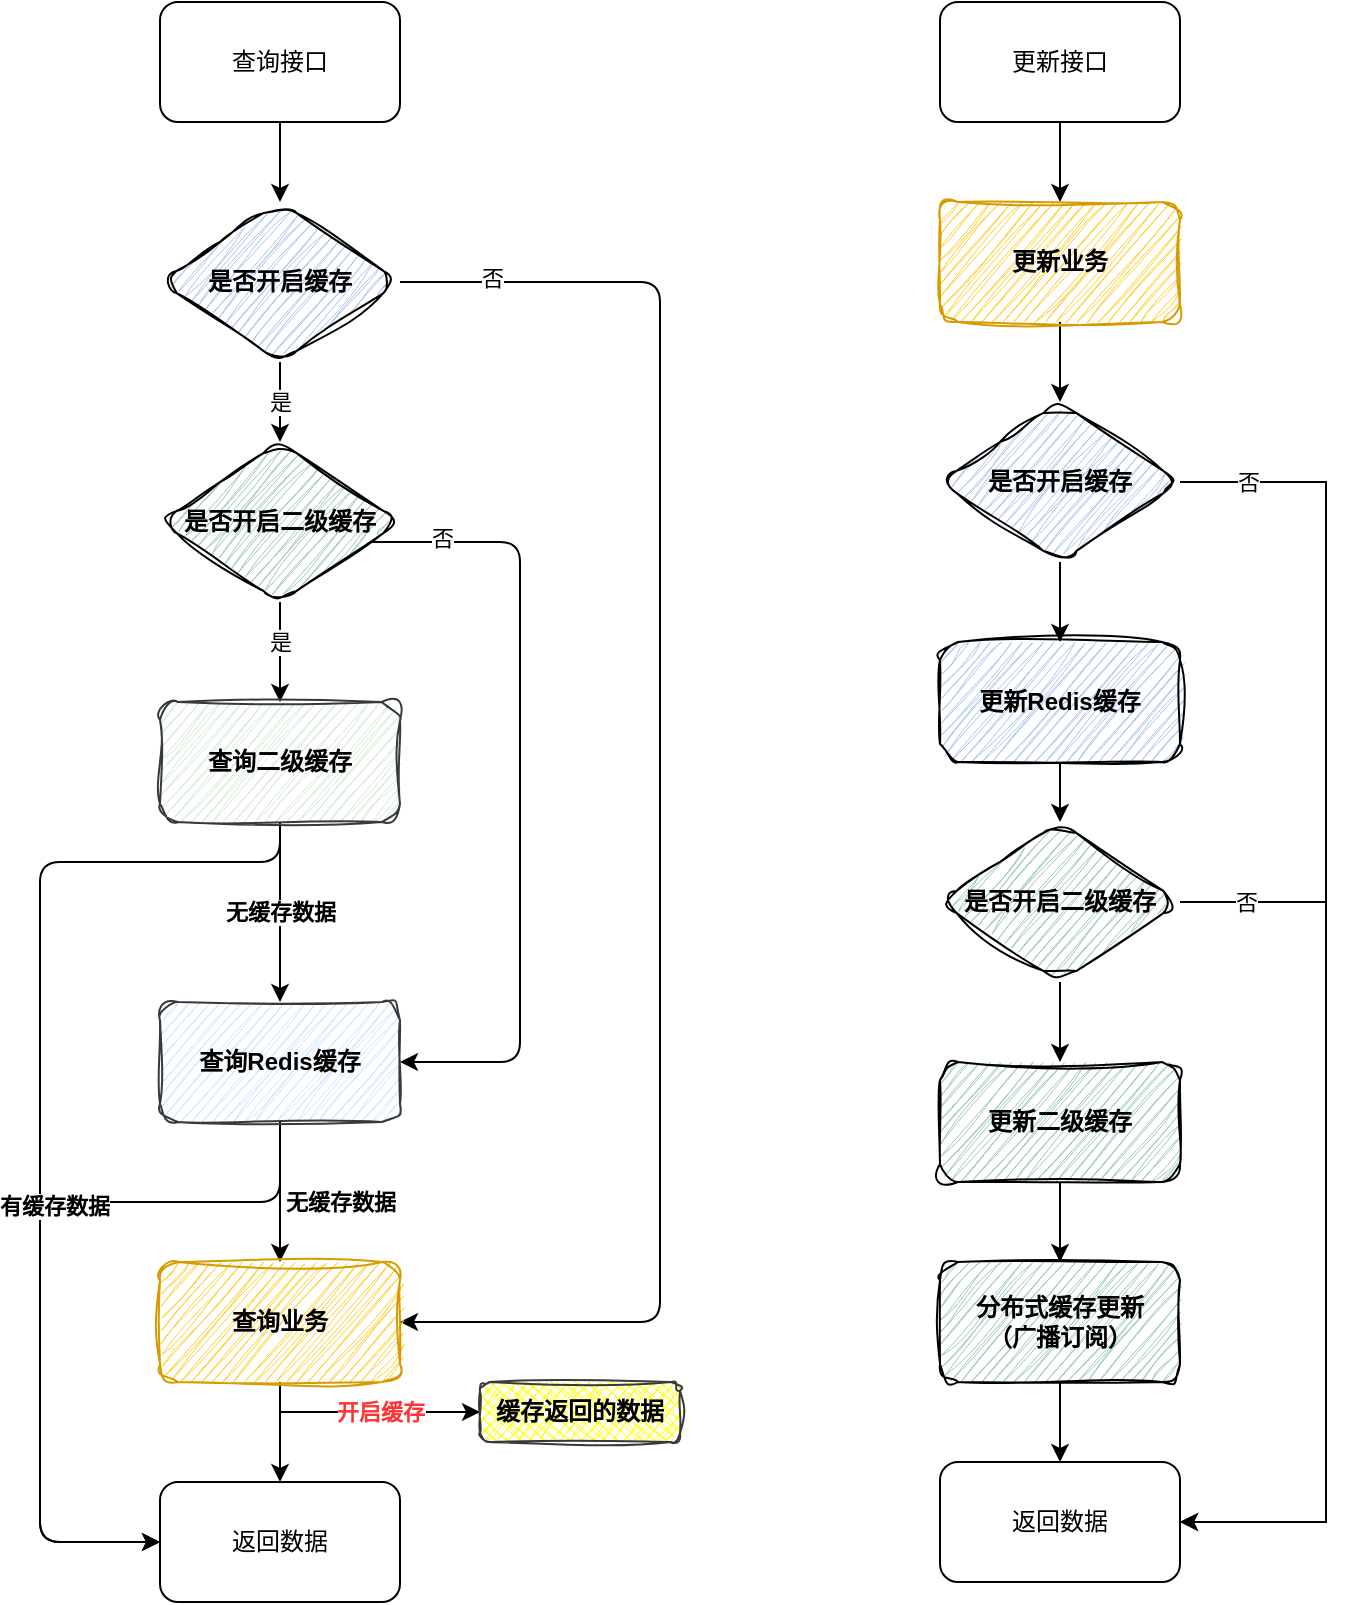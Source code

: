 <mxfile version="21.2.1" type="device">
  <diagram name="第 1 页" id="4fhVYQqLBI0pLXZjWB6o">
    <mxGraphModel dx="1430" dy="935" grid="1" gridSize="10" guides="1" tooltips="1" connect="1" arrows="1" fold="1" page="1" pageScale="1" pageWidth="827" pageHeight="1169" math="0" shadow="0">
      <root>
        <mxCell id="0" />
        <mxCell id="1" parent="0" />
        <mxCell id="K2NCRabXYJqXPWhtuIBi-7" value="" style="edgeStyle=orthogonalEdgeStyle;rounded=0;orthogonalLoop=1;jettySize=auto;html=1;" edge="1" parent="1" source="K2NCRabXYJqXPWhtuIBi-1" target="K2NCRabXYJqXPWhtuIBi-6">
          <mxGeometry relative="1" as="geometry" />
        </mxCell>
        <mxCell id="K2NCRabXYJqXPWhtuIBi-1" value="查询接口" style="rounded=1;whiteSpace=wrap;html=1;" vertex="1" parent="1">
          <mxGeometry x="150" y="130" width="120" height="60" as="geometry" />
        </mxCell>
        <mxCell id="K2NCRabXYJqXPWhtuIBi-9" value="" style="edgeStyle=orthogonalEdgeStyle;rounded=0;orthogonalLoop=1;jettySize=auto;html=1;" edge="1" parent="1" source="K2NCRabXYJqXPWhtuIBi-6" target="K2NCRabXYJqXPWhtuIBi-8">
          <mxGeometry relative="1" as="geometry">
            <Array as="points">
              <mxPoint x="210" y="330" />
              <mxPoint x="210" y="330" />
            </Array>
          </mxGeometry>
        </mxCell>
        <mxCell id="K2NCRabXYJqXPWhtuIBi-39" value="是" style="edgeLabel;html=1;align=center;verticalAlign=middle;resizable=0;points=[];" vertex="1" connectable="0" parent="K2NCRabXYJqXPWhtuIBi-9">
          <mxGeometry x="0.138" y="1" relative="1" as="geometry">
            <mxPoint x="-1" y="-3" as="offset" />
          </mxGeometry>
        </mxCell>
        <mxCell id="K2NCRabXYJqXPWhtuIBi-23" style="edgeStyle=orthogonalEdgeStyle;rounded=1;orthogonalLoop=1;jettySize=auto;html=1;entryX=1;entryY=0.5;entryDx=0;entryDy=0;exitX=1;exitY=0.5;exitDx=0;exitDy=0;" edge="1" parent="1" source="K2NCRabXYJqXPWhtuIBi-6" target="K2NCRabXYJqXPWhtuIBi-14">
          <mxGeometry relative="1" as="geometry">
            <mxPoint x="450" y="830" as="targetPoint" />
            <Array as="points">
              <mxPoint x="400" y="270" />
              <mxPoint x="400" y="790" />
            </Array>
          </mxGeometry>
        </mxCell>
        <mxCell id="K2NCRabXYJqXPWhtuIBi-30" value="否" style="edgeLabel;html=1;align=center;verticalAlign=middle;resizable=0;points=[];" vertex="1" connectable="0" parent="K2NCRabXYJqXPWhtuIBi-23">
          <mxGeometry x="-0.883" y="2" relative="1" as="geometry">
            <mxPoint as="offset" />
          </mxGeometry>
        </mxCell>
        <mxCell id="K2NCRabXYJqXPWhtuIBi-6" value="是否开启缓存" style="rhombus;whiteSpace=wrap;html=1;rounded=1;gradientColor=none;fillStyle=hatch;fillColor=#A9C4EB;shadow=0;sketch=1;curveFitting=1;jiggle=2;fontStyle=1" vertex="1" parent="1">
          <mxGeometry x="150" y="230" width="120" height="80" as="geometry" />
        </mxCell>
        <mxCell id="K2NCRabXYJqXPWhtuIBi-11" value="" style="edgeStyle=orthogonalEdgeStyle;rounded=0;orthogonalLoop=1;jettySize=auto;html=1;" edge="1" parent="1" source="K2NCRabXYJqXPWhtuIBi-8" target="K2NCRabXYJqXPWhtuIBi-10">
          <mxGeometry relative="1" as="geometry" />
        </mxCell>
        <mxCell id="K2NCRabXYJqXPWhtuIBi-40" value="是" style="edgeLabel;html=1;align=center;verticalAlign=middle;resizable=0;points=[];" vertex="1" connectable="0" parent="K2NCRabXYJqXPWhtuIBi-11">
          <mxGeometry x="0.186" y="1" relative="1" as="geometry">
            <mxPoint x="-1" y="-10" as="offset" />
          </mxGeometry>
        </mxCell>
        <mxCell id="K2NCRabXYJqXPWhtuIBi-24" style="edgeStyle=orthogonalEdgeStyle;rounded=1;orthogonalLoop=1;jettySize=auto;html=1;entryX=1;entryY=0.5;entryDx=0;entryDy=0;" edge="1" parent="1" source="K2NCRabXYJqXPWhtuIBi-8" target="K2NCRabXYJqXPWhtuIBi-12">
          <mxGeometry relative="1" as="geometry">
            <Array as="points">
              <mxPoint x="330" y="400" />
              <mxPoint x="330" y="660" />
            </Array>
          </mxGeometry>
        </mxCell>
        <mxCell id="K2NCRabXYJqXPWhtuIBi-31" value="否" style="edgeLabel;html=1;align=center;verticalAlign=middle;resizable=0;points=[];" vertex="1" connectable="0" parent="K2NCRabXYJqXPWhtuIBi-24">
          <mxGeometry x="-0.818" y="2" relative="1" as="geometry">
            <mxPoint as="offset" />
          </mxGeometry>
        </mxCell>
        <mxCell id="K2NCRabXYJqXPWhtuIBi-8" value="是否开启二级缓存" style="rhombus;whiteSpace=wrap;html=1;rounded=1;fillStyle=auto;fillColor=#9AC7BF;sketch=1;curveFitting=1;jiggle=2;fontStyle=1" vertex="1" parent="1">
          <mxGeometry x="150" y="350" width="120" height="80" as="geometry" />
        </mxCell>
        <mxCell id="K2NCRabXYJqXPWhtuIBi-13" value="" style="edgeStyle=orthogonalEdgeStyle;rounded=0;orthogonalLoop=1;jettySize=auto;html=1;" edge="1" parent="1" source="K2NCRabXYJqXPWhtuIBi-10" target="K2NCRabXYJqXPWhtuIBi-12">
          <mxGeometry relative="1" as="geometry" />
        </mxCell>
        <mxCell id="K2NCRabXYJqXPWhtuIBi-32" value="无缓存数据" style="edgeLabel;html=1;align=center;verticalAlign=middle;resizable=0;points=[];fontStyle=1" vertex="1" connectable="0" parent="K2NCRabXYJqXPWhtuIBi-13">
          <mxGeometry x="-0.242" relative="1" as="geometry">
            <mxPoint y="11" as="offset" />
          </mxGeometry>
        </mxCell>
        <mxCell id="K2NCRabXYJqXPWhtuIBi-27" style="edgeStyle=orthogonalEdgeStyle;rounded=1;orthogonalLoop=1;jettySize=auto;html=1;entryX=0;entryY=0.5;entryDx=0;entryDy=0;" edge="1" parent="1" source="K2NCRabXYJqXPWhtuIBi-10" target="K2NCRabXYJqXPWhtuIBi-17">
          <mxGeometry relative="1" as="geometry">
            <Array as="points">
              <mxPoint x="210" y="560" />
              <mxPoint x="90" y="560" />
              <mxPoint x="90" y="900" />
            </Array>
          </mxGeometry>
        </mxCell>
        <mxCell id="K2NCRabXYJqXPWhtuIBi-10" value="查询二级缓存" style="whiteSpace=wrap;html=1;rounded=1;sketch=1;curveFitting=1;jiggle=2;fillColor=#D5E8D4;strokeColor=#36393d;fontStyle=1" vertex="1" parent="1">
          <mxGeometry x="150" y="480" width="120" height="60" as="geometry" />
        </mxCell>
        <mxCell id="K2NCRabXYJqXPWhtuIBi-15" value="" style="edgeStyle=orthogonalEdgeStyle;rounded=0;orthogonalLoop=1;jettySize=auto;html=1;" edge="1" parent="1" source="K2NCRabXYJqXPWhtuIBi-12" target="K2NCRabXYJqXPWhtuIBi-14">
          <mxGeometry relative="1" as="geometry" />
        </mxCell>
        <mxCell id="K2NCRabXYJqXPWhtuIBi-33" value="无缓存数据" style="edgeLabel;html=1;align=center;verticalAlign=middle;resizable=0;points=[];fontStyle=1" vertex="1" connectable="0" parent="K2NCRabXYJqXPWhtuIBi-15">
          <mxGeometry x="-0.242" relative="1" as="geometry">
            <mxPoint x="30" y="13" as="offset" />
          </mxGeometry>
        </mxCell>
        <mxCell id="K2NCRabXYJqXPWhtuIBi-25" style="edgeStyle=orthogonalEdgeStyle;rounded=1;orthogonalLoop=1;jettySize=auto;html=1;entryX=0;entryY=0.5;entryDx=0;entryDy=0;" edge="1" parent="1" source="K2NCRabXYJqXPWhtuIBi-12" target="K2NCRabXYJqXPWhtuIBi-17">
          <mxGeometry relative="1" as="geometry">
            <Array as="points">
              <mxPoint x="210" y="730" />
              <mxPoint x="90" y="730" />
              <mxPoint x="90" y="900" />
            </Array>
          </mxGeometry>
        </mxCell>
        <mxCell id="K2NCRabXYJqXPWhtuIBi-34" value="有缓存数据" style="edgeLabel;html=1;align=center;verticalAlign=middle;resizable=0;points=[];fontStyle=1" vertex="1" connectable="0" parent="K2NCRabXYJqXPWhtuIBi-25">
          <mxGeometry x="-0.215" y="2" relative="1" as="geometry">
            <mxPoint as="offset" />
          </mxGeometry>
        </mxCell>
        <mxCell id="K2NCRabXYJqXPWhtuIBi-12" value="查询Redis缓存" style="whiteSpace=wrap;html=1;rounded=1;fillColor=#cce5ff;strokeColor=#36393d;sketch=1;curveFitting=1;jiggle=2;fontStyle=1" vertex="1" parent="1">
          <mxGeometry x="150" y="630" width="120" height="60" as="geometry" />
        </mxCell>
        <mxCell id="K2NCRabXYJqXPWhtuIBi-18" value="" style="edgeStyle=orthogonalEdgeStyle;rounded=0;orthogonalLoop=1;jettySize=auto;html=1;" edge="1" parent="1" source="K2NCRabXYJqXPWhtuIBi-14" target="K2NCRabXYJqXPWhtuIBi-17">
          <mxGeometry relative="1" as="geometry" />
        </mxCell>
        <mxCell id="K2NCRabXYJqXPWhtuIBi-37" style="edgeStyle=orthogonalEdgeStyle;rounded=0;orthogonalLoop=1;jettySize=auto;html=1;entryX=0;entryY=0.5;entryDx=0;entryDy=0;fontColor=#FF3333;" edge="1" parent="1" source="K2NCRabXYJqXPWhtuIBi-14" target="K2NCRabXYJqXPWhtuIBi-36">
          <mxGeometry relative="1" as="geometry">
            <Array as="points">
              <mxPoint x="210" y="835" />
            </Array>
          </mxGeometry>
        </mxCell>
        <mxCell id="K2NCRabXYJqXPWhtuIBi-38" value="&lt;font color=&quot;#ff3333&quot;&gt;开启缓存&lt;/font&gt;" style="edgeLabel;html=1;align=center;verticalAlign=middle;resizable=0;points=[];fontStyle=1" vertex="1" connectable="0" parent="K2NCRabXYJqXPWhtuIBi-37">
          <mxGeometry x="-0.029" y="-1" relative="1" as="geometry">
            <mxPoint x="9" y="-1" as="offset" />
          </mxGeometry>
        </mxCell>
        <mxCell id="K2NCRabXYJqXPWhtuIBi-14" value="查询业务" style="whiteSpace=wrap;html=1;rounded=1;fillColor=#ffcd28;gradientColor=none;strokeColor=#d79b00;sketch=1;curveFitting=1;jiggle=2;fontStyle=1" vertex="1" parent="1">
          <mxGeometry x="150" y="760" width="120" height="60" as="geometry" />
        </mxCell>
        <mxCell id="K2NCRabXYJqXPWhtuIBi-17" value="返回数据" style="whiteSpace=wrap;html=1;rounded=1;" vertex="1" parent="1">
          <mxGeometry x="150" y="870" width="120" height="60" as="geometry" />
        </mxCell>
        <mxCell id="K2NCRabXYJqXPWhtuIBi-36" value="缓存返回的数据" style="rounded=1;whiteSpace=wrap;html=1;fillColor=#FFFF00;strokeColor=#36393d;fontStyle=1;sketch=1;curveFitting=1;jiggle=2;fillStyle=cross-hatch;" vertex="1" parent="1">
          <mxGeometry x="310" y="820" width="100" height="30" as="geometry" />
        </mxCell>
        <mxCell id="K2NCRabXYJqXPWhtuIBi-48" value="" style="edgeStyle=orthogonalEdgeStyle;rounded=0;orthogonalLoop=1;jettySize=auto;html=1;" edge="1" parent="1" source="K2NCRabXYJqXPWhtuIBi-49" target="K2NCRabXYJqXPWhtuIBi-75">
          <mxGeometry relative="1" as="geometry">
            <mxPoint x="600.0" y="230" as="targetPoint" />
          </mxGeometry>
        </mxCell>
        <mxCell id="K2NCRabXYJqXPWhtuIBi-49" value="更新接口" style="rounded=1;whiteSpace=wrap;html=1;" vertex="1" parent="1">
          <mxGeometry x="540" y="130" width="120" height="60" as="geometry" />
        </mxCell>
        <mxCell id="K2NCRabXYJqXPWhtuIBi-79" style="edgeStyle=orthogonalEdgeStyle;rounded=0;orthogonalLoop=1;jettySize=auto;html=1;" edge="1" parent="1" source="K2NCRabXYJqXPWhtuIBi-75" target="K2NCRabXYJqXPWhtuIBi-77">
          <mxGeometry relative="1" as="geometry" />
        </mxCell>
        <mxCell id="K2NCRabXYJqXPWhtuIBi-75" value="更新业务" style="whiteSpace=wrap;html=1;rounded=1;fillColor=#ffcd28;strokeColor=#d79b00;sketch=1;curveFitting=1;jiggle=2;gradientColor=none;shadow=0;fontStyle=1" vertex="1" parent="1">
          <mxGeometry x="540" y="230" width="120" height="60" as="geometry" />
        </mxCell>
        <mxCell id="K2NCRabXYJqXPWhtuIBi-87" value="" style="edgeStyle=orthogonalEdgeStyle;rounded=0;orthogonalLoop=1;jettySize=auto;html=1;" edge="1" parent="1" source="K2NCRabXYJqXPWhtuIBi-77" target="K2NCRabXYJqXPWhtuIBi-86">
          <mxGeometry relative="1" as="geometry" />
        </mxCell>
        <mxCell id="K2NCRabXYJqXPWhtuIBi-93" style="edgeStyle=orthogonalEdgeStyle;rounded=0;orthogonalLoop=1;jettySize=auto;html=1;entryX=1;entryY=0.5;entryDx=0;entryDy=0;" edge="1" parent="1" source="K2NCRabXYJqXPWhtuIBi-77" target="K2NCRabXYJqXPWhtuIBi-91">
          <mxGeometry relative="1" as="geometry">
            <Array as="points">
              <mxPoint x="733" y="370.0" />
              <mxPoint x="733" y="890" />
            </Array>
          </mxGeometry>
        </mxCell>
        <mxCell id="K2NCRabXYJqXPWhtuIBi-94" value="否" style="edgeLabel;html=1;align=center;verticalAlign=middle;resizable=0;points=[];" vertex="1" connectable="0" parent="K2NCRabXYJqXPWhtuIBi-93">
          <mxGeometry x="-0.933" y="-2" relative="1" as="geometry">
            <mxPoint x="11" y="-2" as="offset" />
          </mxGeometry>
        </mxCell>
        <mxCell id="K2NCRabXYJqXPWhtuIBi-77" value="是否开启缓存" style="rhombus;whiteSpace=wrap;html=1;rounded=1;gradientColor=none;fillStyle=hatch;fillColor=#A9C4EB;shadow=0;sketch=1;curveFitting=1;jiggle=2;fontStyle=1" vertex="1" parent="1">
          <mxGeometry x="540" y="330" width="120" height="80" as="geometry" />
        </mxCell>
        <mxCell id="K2NCRabXYJqXPWhtuIBi-84" value="" style="edgeStyle=orthogonalEdgeStyle;rounded=0;orthogonalLoop=1;jettySize=auto;html=1;" edge="1" parent="1" source="K2NCRabXYJqXPWhtuIBi-78" target="K2NCRabXYJqXPWhtuIBi-83">
          <mxGeometry relative="1" as="geometry" />
        </mxCell>
        <mxCell id="K2NCRabXYJqXPWhtuIBi-95" style="edgeStyle=orthogonalEdgeStyle;rounded=0;orthogonalLoop=1;jettySize=auto;html=1;entryX=1;entryY=0.5;entryDx=0;entryDy=0;" edge="1" parent="1" source="K2NCRabXYJqXPWhtuIBi-78" target="K2NCRabXYJqXPWhtuIBi-91">
          <mxGeometry relative="1" as="geometry">
            <Array as="points">
              <mxPoint x="733" y="580" />
              <mxPoint x="733" y="890" />
            </Array>
          </mxGeometry>
        </mxCell>
        <mxCell id="K2NCRabXYJqXPWhtuIBi-96" value="否" style="edgeLabel;html=1;align=center;verticalAlign=middle;resizable=0;points=[];" vertex="1" connectable="0" parent="K2NCRabXYJqXPWhtuIBi-95">
          <mxGeometry x="-0.89" y="-2" relative="1" as="geometry">
            <mxPoint x="8" y="-2" as="offset" />
          </mxGeometry>
        </mxCell>
        <mxCell id="K2NCRabXYJqXPWhtuIBi-78" value="是否开启二级缓存" style="rhombus;whiteSpace=wrap;html=1;rounded=1;fillStyle=auto;fillColor=#9AC7BF;sketch=1;curveFitting=1;jiggle=2;fontStyle=1" vertex="1" parent="1">
          <mxGeometry x="540" y="540" width="120" height="80" as="geometry" />
        </mxCell>
        <mxCell id="K2NCRabXYJqXPWhtuIBi-90" value="" style="edgeStyle=orthogonalEdgeStyle;rounded=0;orthogonalLoop=1;jettySize=auto;html=1;" edge="1" parent="1" source="K2NCRabXYJqXPWhtuIBi-83" target="K2NCRabXYJqXPWhtuIBi-89">
          <mxGeometry relative="1" as="geometry" />
        </mxCell>
        <mxCell id="K2NCRabXYJqXPWhtuIBi-83" value="更新二级缓存" style="whiteSpace=wrap;html=1;fillColor=#9AC7BF;rounded=1;fillStyle=auto;sketch=1;curveFitting=1;jiggle=2;fontStyle=1;" vertex="1" parent="1">
          <mxGeometry x="540" y="660" width="120" height="60" as="geometry" />
        </mxCell>
        <mxCell id="K2NCRabXYJqXPWhtuIBi-88" style="edgeStyle=orthogonalEdgeStyle;rounded=0;orthogonalLoop=1;jettySize=auto;html=1;" edge="1" parent="1" source="K2NCRabXYJqXPWhtuIBi-86" target="K2NCRabXYJqXPWhtuIBi-78">
          <mxGeometry relative="1" as="geometry" />
        </mxCell>
        <mxCell id="K2NCRabXYJqXPWhtuIBi-86" value="更新Redis缓存" style="rounded=1;whiteSpace=wrap;html=1;fillColor=#A9C4EB;gradientColor=none;fillStyle=hatch;shadow=0;sketch=1;curveFitting=1;jiggle=2;fontStyle=1;" vertex="1" parent="1">
          <mxGeometry x="540" y="450" width="120" height="60" as="geometry" />
        </mxCell>
        <mxCell id="K2NCRabXYJqXPWhtuIBi-92" style="edgeStyle=orthogonalEdgeStyle;rounded=0;orthogonalLoop=1;jettySize=auto;html=1;" edge="1" parent="1" source="K2NCRabXYJqXPWhtuIBi-89" target="K2NCRabXYJqXPWhtuIBi-91">
          <mxGeometry relative="1" as="geometry" />
        </mxCell>
        <mxCell id="K2NCRabXYJqXPWhtuIBi-89" value="分布式缓存更新&lt;br&gt;（广播订阅）" style="whiteSpace=wrap;html=1;fillColor=#9AC7BF;rounded=1;fillStyle=auto;sketch=1;curveFitting=1;jiggle=2;fontStyle=1;" vertex="1" parent="1">
          <mxGeometry x="540" y="760" width="120" height="60" as="geometry" />
        </mxCell>
        <mxCell id="K2NCRabXYJqXPWhtuIBi-91" value="返回数据" style="whiteSpace=wrap;html=1;rounded=1;" vertex="1" parent="1">
          <mxGeometry x="540" y="860" width="120" height="60" as="geometry" />
        </mxCell>
      </root>
    </mxGraphModel>
  </diagram>
</mxfile>
